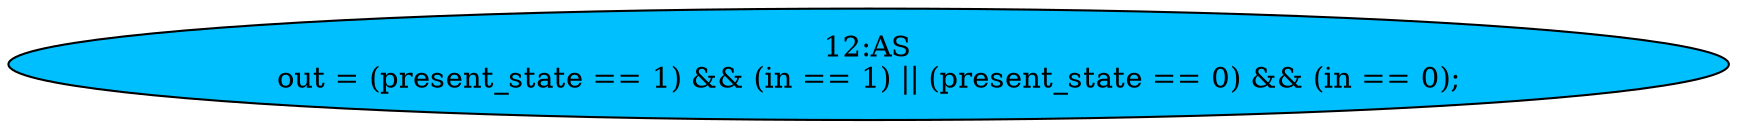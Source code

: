strict digraph "" {
	node [label="\N"];
	"12:AS"	[ast="<pyverilog.vparser.ast.Assign object at 0x7f17cc4a8210>",
		def_var="['out']",
		fillcolor=deepskyblue,
		label="12:AS
out = (present_state == 1) && (in == 1) || (present_state == 0) && (in == 0);",
		statements="[]",
		style=filled,
		typ=Assign,
		use_var="['present_state', 'in', 'present_state', 'in']"];
}
